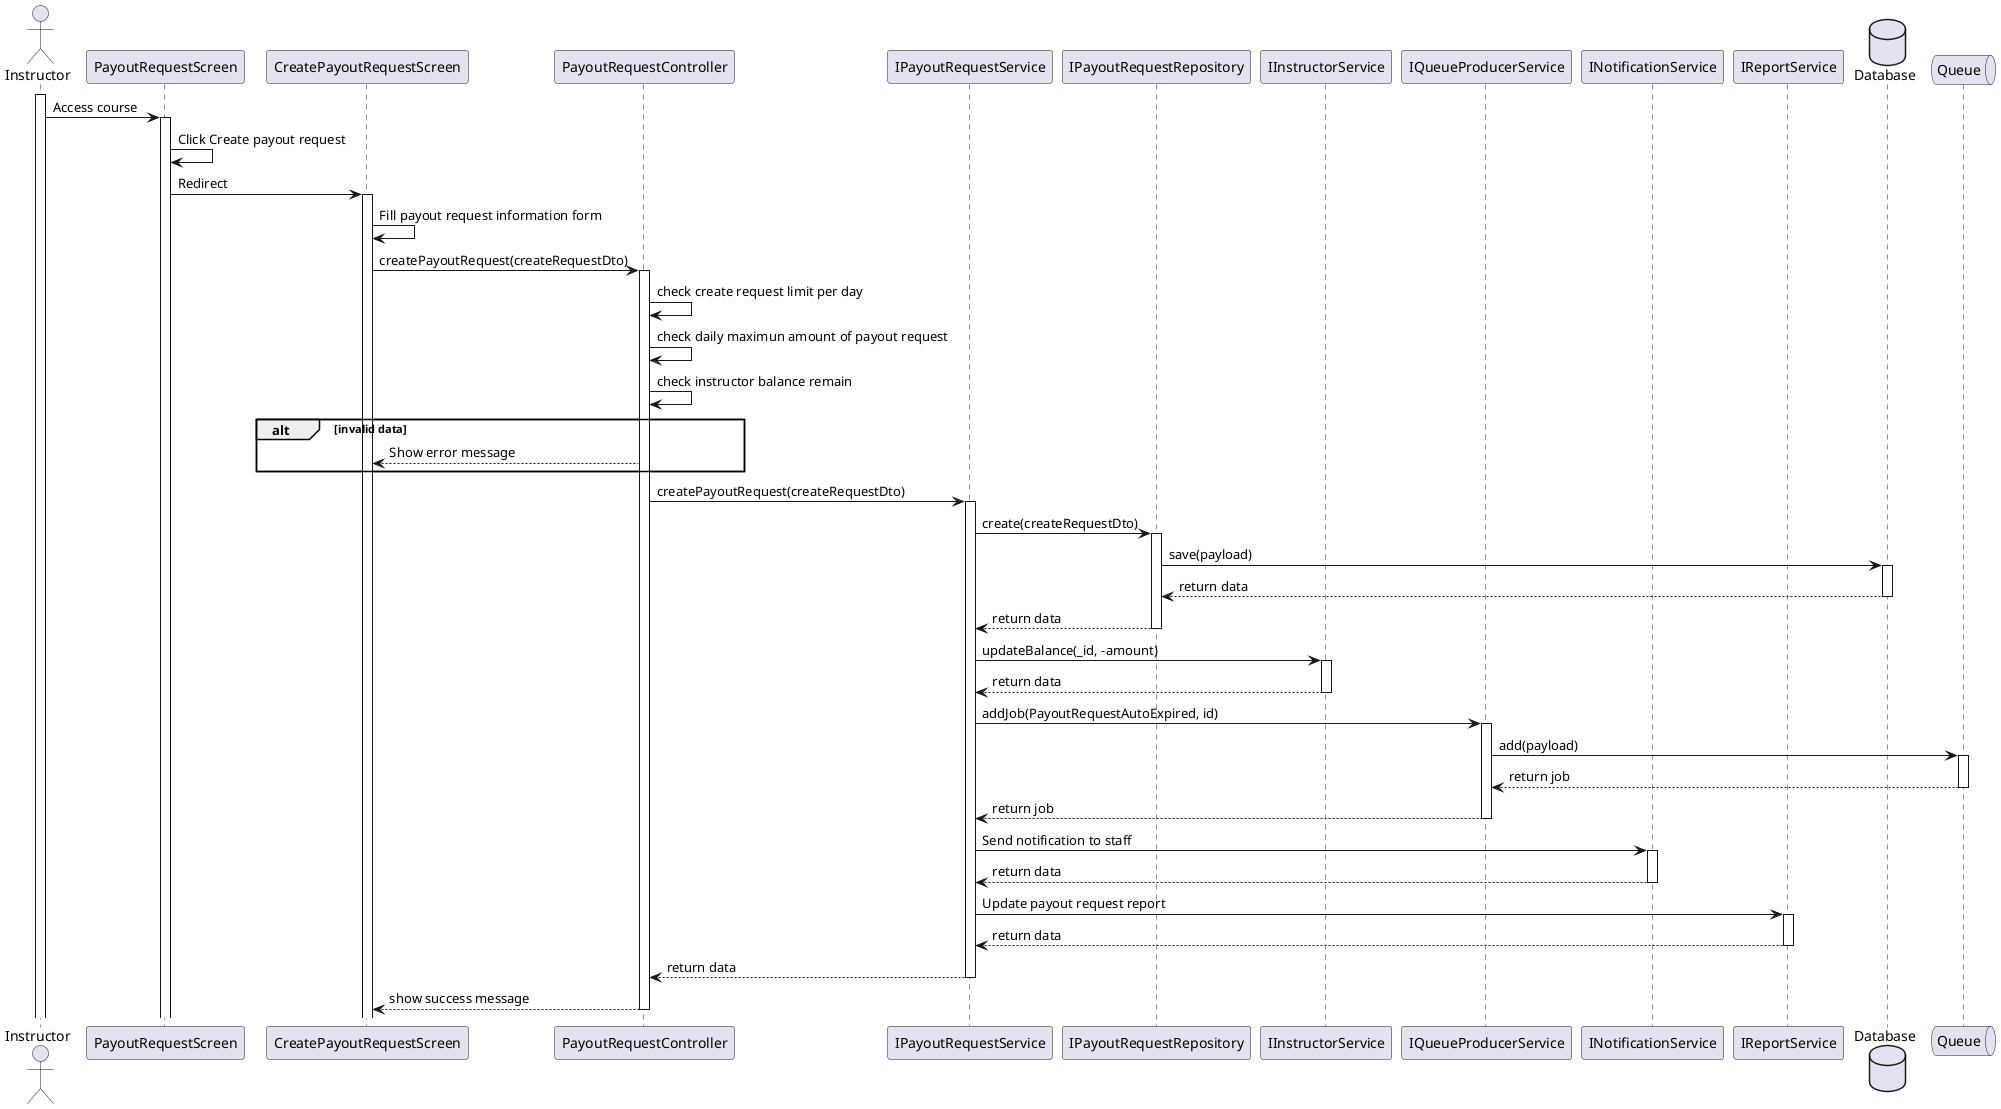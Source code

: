 @startuml
actor Instructor
activate Instructor

participant PayoutRequestScreen
Instructor -> PayoutRequestScreen: Access course
activate PayoutRequestScreen
PayoutRequestScreen -> PayoutRequestScreen: Click Create payout request

participant CreatePayoutRequestScreen
PayoutRequestScreen -> CreatePayoutRequestScreen: Redirect
activate CreatePayoutRequestScreen
CreatePayoutRequestScreen -> CreatePayoutRequestScreen: Fill payout request information form

participant PayoutRequestController
CreatePayoutRequestScreen -> PayoutRequestController: createPayoutRequest(createRequestDto)
activate PayoutRequestController
PayoutRequestController -> PayoutRequestController: check create request limit per day
PayoutRequestController -> PayoutRequestController: check daily maximun amount of payout request
PayoutRequestController -> PayoutRequestController: check instructor balance remain

alt invalid data
    PayoutRequestController --> CreatePayoutRequestScreen: Show error message
end

participant IPayoutRequestService
PayoutRequestController -> IPayoutRequestService: createPayoutRequest(createRequestDto)
activate IPayoutRequestService

participant IPayoutRequestRepository
IPayoutRequestService -> IPayoutRequestRepository: create(createRequestDto)
activate IPayoutRequestRepository

database Database
IPayoutRequestRepository -> Database: save(payload)
activate Database
Database --> IPayoutRequestRepository: return data
deactivate Database

IPayoutRequestRepository --> IPayoutRequestService: return data
deactivate IPayoutRequestRepository

participant IInstructorService
IPayoutRequestService -> IInstructorService: updateBalance(_id, -amount)
activate IInstructorService

IInstructorService --> IPayoutRequestService: return data
deactivate IInstructorService

participant IQueueProducerService
IPayoutRequestService -> IQueueProducerService: addJob(PayoutRequestAutoExpired, id)
activate IQueueProducerService

participant INotificationService
participant IReportService
database Database

queue Queue
IQueueProducerService -> Queue: add(payload)
activate Queue
Queue --> IQueueProducerService: return job
deactivate Queue

IQueueProducerService --> IPayoutRequestService: return job
deactivate IQueueProducerService

IPayoutRequestService -> INotificationService: Send notification to staff
activate INotificationService

INotificationService --> IPayoutRequestService: return data
deactivate INotificationService

IPayoutRequestService -> IReportService: Update payout request report
activate IReportService

IReportService --> IPayoutRequestService: return data
deactivate IReportService

IPayoutRequestService --> PayoutRequestController: return data
deactivate IPayoutRequestService

PayoutRequestController --> CreatePayoutRequestScreen: show success message
deactivate PayoutRequestController
@enduml